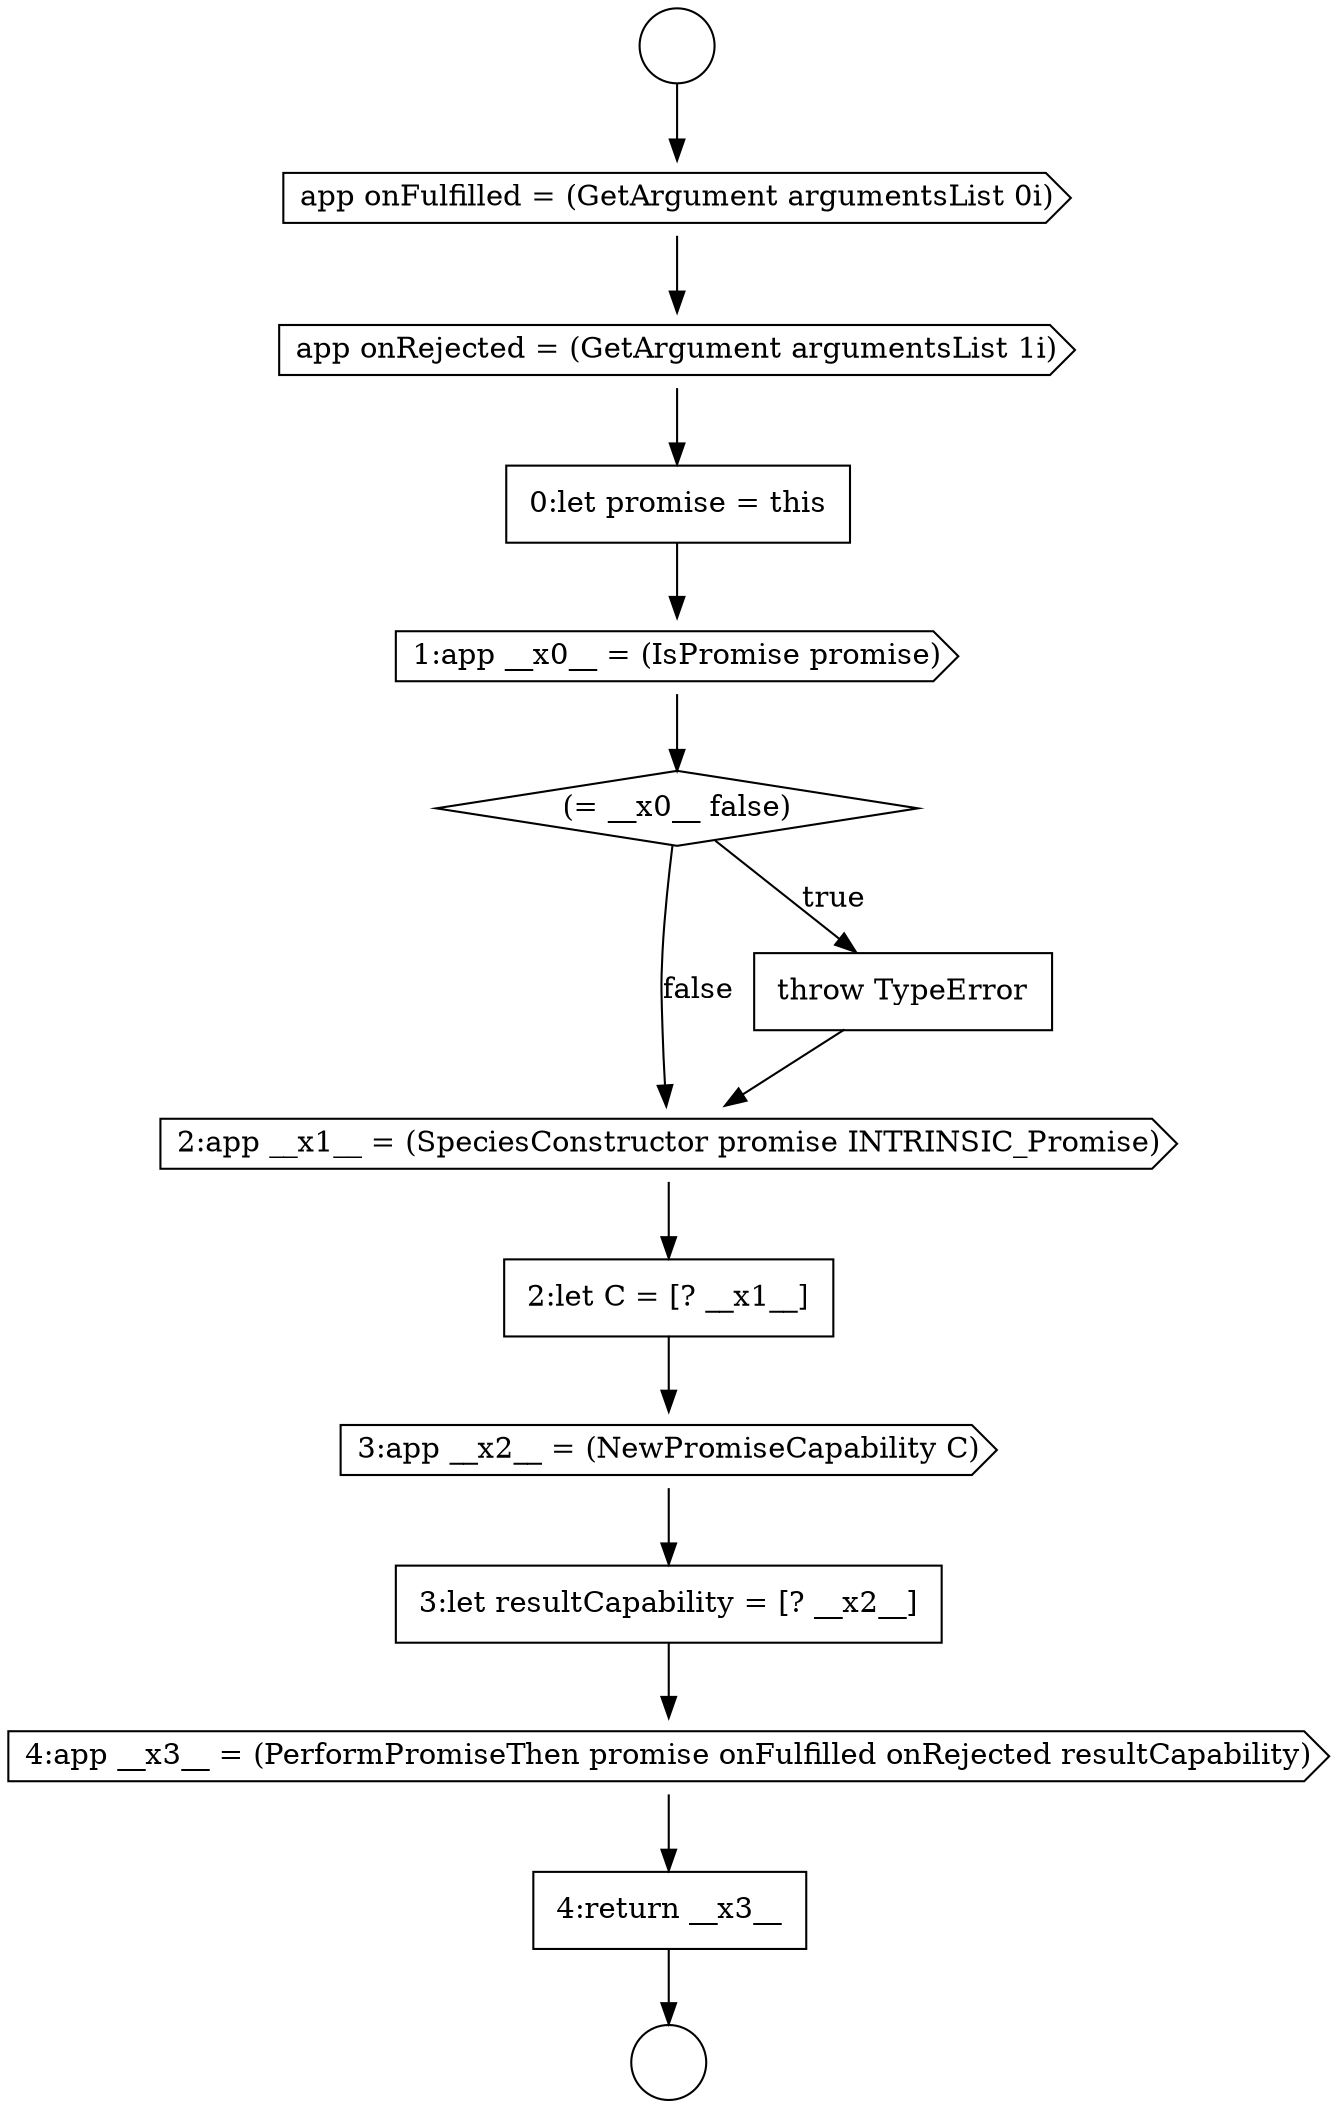 digraph {
  node17766 [shape=cds, label=<<font color="black">app onFulfilled = (GetArgument argumentsList 0i)</font>> color="black" fillcolor="white" style=filled]
  node17773 [shape=none, margin=0, label=<<font color="black">
    <table border="0" cellborder="1" cellspacing="0" cellpadding="10">
      <tr><td align="left">2:let C = [? __x1__]</td></tr>
    </table>
  </font>> color="black" fillcolor="white" style=filled]
  node17770 [shape=diamond, label=<<font color="black">(= __x0__ false)</font>> color="black" fillcolor="white" style=filled]
  node17767 [shape=cds, label=<<font color="black">app onRejected = (GetArgument argumentsList 1i)</font>> color="black" fillcolor="white" style=filled]
  node17764 [shape=circle label=" " color="black" fillcolor="white" style=filled]
  node17768 [shape=none, margin=0, label=<<font color="black">
    <table border="0" cellborder="1" cellspacing="0" cellpadding="10">
      <tr><td align="left">0:let promise = this</td></tr>
    </table>
  </font>> color="black" fillcolor="white" style=filled]
  node17777 [shape=none, margin=0, label=<<font color="black">
    <table border="0" cellborder="1" cellspacing="0" cellpadding="10">
      <tr><td align="left">4:return __x3__</td></tr>
    </table>
  </font>> color="black" fillcolor="white" style=filled]
  node17772 [shape=cds, label=<<font color="black">2:app __x1__ = (SpeciesConstructor promise INTRINSIC_Promise)</font>> color="black" fillcolor="white" style=filled]
  node17775 [shape=none, margin=0, label=<<font color="black">
    <table border="0" cellborder="1" cellspacing="0" cellpadding="10">
      <tr><td align="left">3:let resultCapability = [? __x2__]</td></tr>
    </table>
  </font>> color="black" fillcolor="white" style=filled]
  node17765 [shape=circle label=" " color="black" fillcolor="white" style=filled]
  node17771 [shape=none, margin=0, label=<<font color="black">
    <table border="0" cellborder="1" cellspacing="0" cellpadding="10">
      <tr><td align="left">throw TypeError</td></tr>
    </table>
  </font>> color="black" fillcolor="white" style=filled]
  node17774 [shape=cds, label=<<font color="black">3:app __x2__ = (NewPromiseCapability C)</font>> color="black" fillcolor="white" style=filled]
  node17776 [shape=cds, label=<<font color="black">4:app __x3__ = (PerformPromiseThen promise onFulfilled onRejected resultCapability)</font>> color="black" fillcolor="white" style=filled]
  node17769 [shape=cds, label=<<font color="black">1:app __x0__ = (IsPromise promise)</font>> color="black" fillcolor="white" style=filled]
  node17769 -> node17770 [ color="black"]
  node17771 -> node17772 [ color="black"]
  node17774 -> node17775 [ color="black"]
  node17776 -> node17777 [ color="black"]
  node17767 -> node17768 [ color="black"]
  node17775 -> node17776 [ color="black"]
  node17764 -> node17766 [ color="black"]
  node17770 -> node17771 [label=<<font color="black">true</font>> color="black"]
  node17770 -> node17772 [label=<<font color="black">false</font>> color="black"]
  node17772 -> node17773 [ color="black"]
  node17768 -> node17769 [ color="black"]
  node17777 -> node17765 [ color="black"]
  node17766 -> node17767 [ color="black"]
  node17773 -> node17774 [ color="black"]
}
